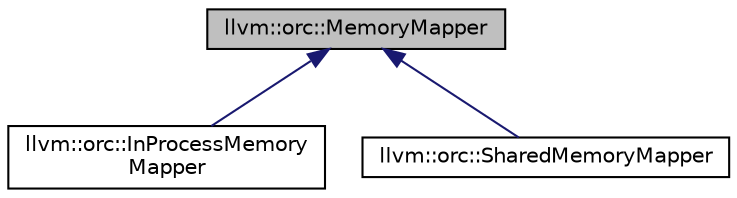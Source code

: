 digraph "llvm::orc::MemoryMapper"
{
 // LATEX_PDF_SIZE
  bgcolor="transparent";
  edge [fontname="Helvetica",fontsize="10",labelfontname="Helvetica",labelfontsize="10"];
  node [fontname="Helvetica",fontsize="10",shape=record];
  Node1 [label="llvm::orc::MemoryMapper",height=0.2,width=0.4,color="black", fillcolor="grey75", style="filled", fontcolor="black",tooltip="Manages mapping, content transfer and protections for JIT memory."];
  Node1 -> Node2 [dir="back",color="midnightblue",fontsize="10",style="solid",fontname="Helvetica"];
  Node2 [label="llvm::orc::InProcessMemory\lMapper",height=0.2,width=0.4,color="black",URL="$classllvm_1_1orc_1_1InProcessMemoryMapper.html",tooltip=" "];
  Node1 -> Node3 [dir="back",color="midnightblue",fontsize="10",style="solid",fontname="Helvetica"];
  Node3 [label="llvm::orc::SharedMemoryMapper",height=0.2,width=0.4,color="black",URL="$classllvm_1_1orc_1_1SharedMemoryMapper.html",tooltip=" "];
}
